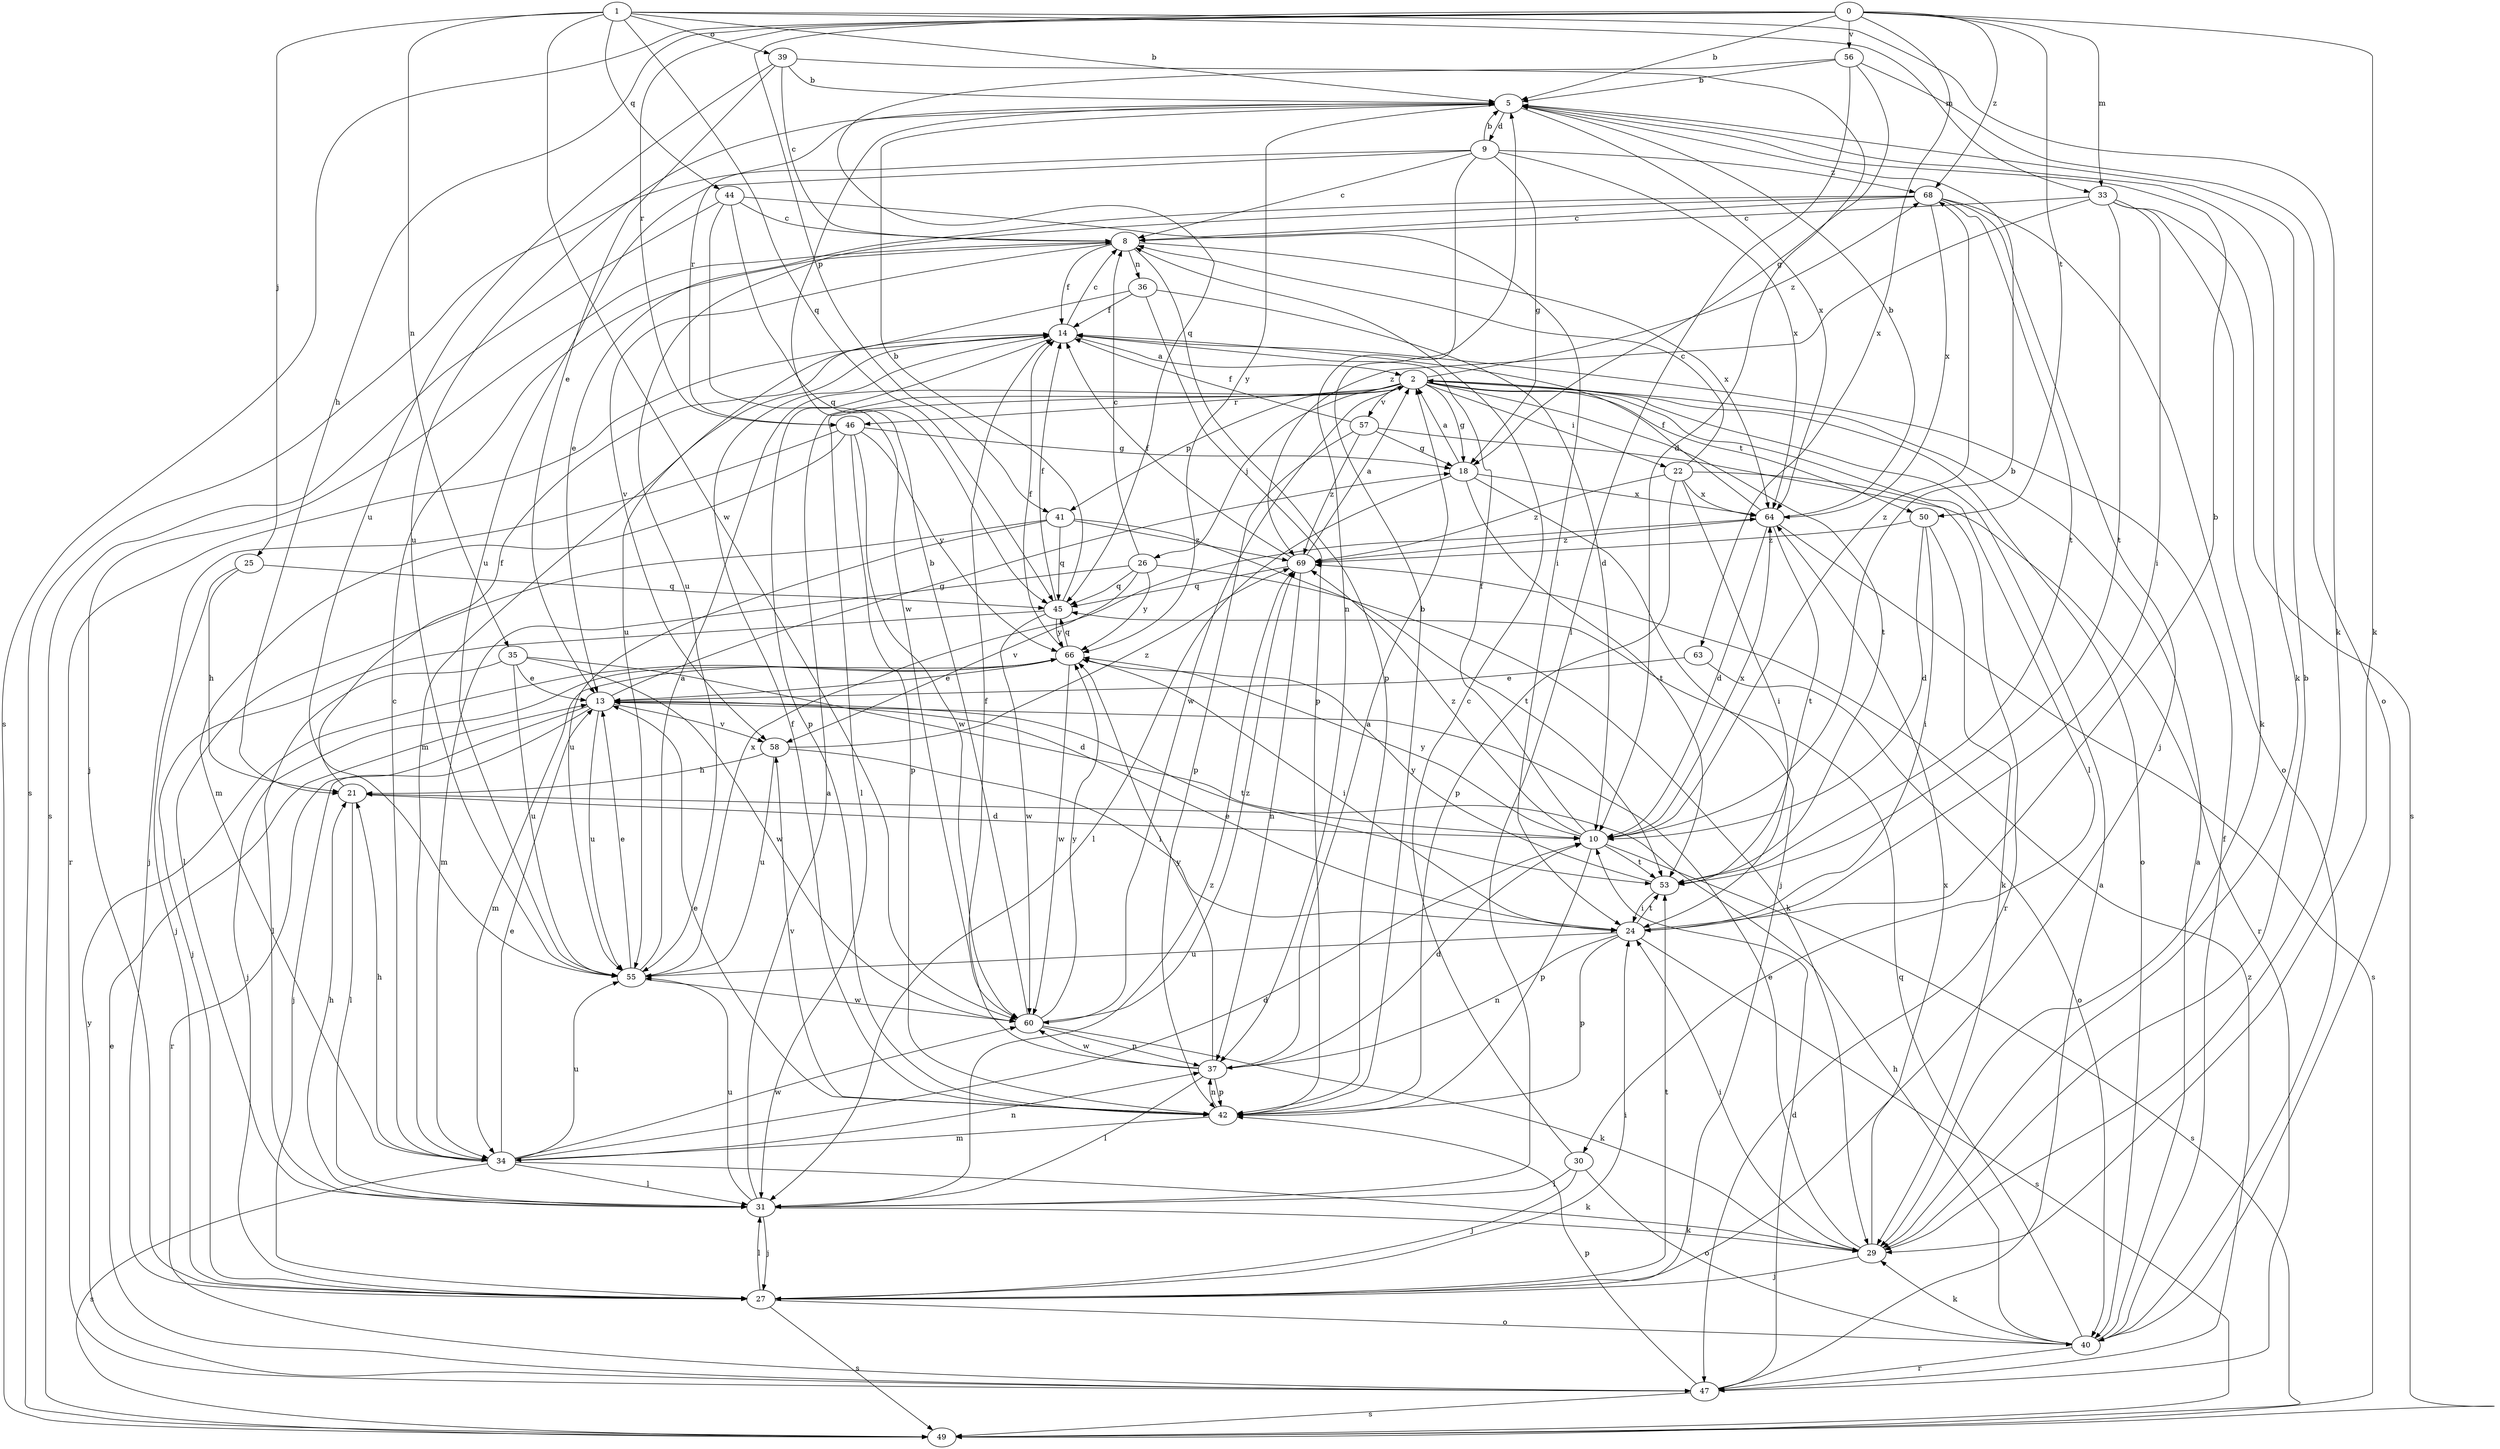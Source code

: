 strict digraph  {
0;
1;
2;
5;
8;
9;
10;
13;
14;
18;
21;
22;
24;
25;
26;
27;
29;
30;
31;
33;
34;
35;
36;
37;
39;
40;
41;
42;
44;
45;
46;
47;
49;
50;
53;
55;
56;
57;
58;
60;
63;
64;
66;
68;
69;
0 -> 5  [label=b];
0 -> 21  [label=h];
0 -> 29  [label=k];
0 -> 33  [label=m];
0 -> 41  [label=p];
0 -> 46  [label=r];
0 -> 49  [label=s];
0 -> 50  [label=t];
0 -> 56  [label=v];
0 -> 63  [label=x];
0 -> 68  [label=z];
1 -> 5  [label=b];
1 -> 25  [label=j];
1 -> 29  [label=k];
1 -> 33  [label=m];
1 -> 35  [label=n];
1 -> 39  [label=o];
1 -> 44  [label=q];
1 -> 45  [label=q];
1 -> 60  [label=w];
2 -> 18  [label=g];
2 -> 22  [label=i];
2 -> 26  [label=j];
2 -> 30  [label=l];
2 -> 31  [label=l];
2 -> 40  [label=o];
2 -> 41  [label=p];
2 -> 46  [label=r];
2 -> 50  [label=t];
2 -> 53  [label=t];
2 -> 57  [label=v];
2 -> 60  [label=w];
2 -> 68  [label=z];
5 -> 9  [label=d];
5 -> 29  [label=k];
5 -> 46  [label=r];
5 -> 55  [label=u];
5 -> 64  [label=x];
5 -> 66  [label=y];
8 -> 14  [label=f];
8 -> 27  [label=j];
8 -> 36  [label=n];
8 -> 42  [label=p];
8 -> 58  [label=v];
8 -> 64  [label=x];
9 -> 5  [label=b];
9 -> 8  [label=c];
9 -> 18  [label=g];
9 -> 37  [label=n];
9 -> 49  [label=s];
9 -> 55  [label=u];
9 -> 64  [label=x];
9 -> 68  [label=z];
10 -> 5  [label=b];
10 -> 14  [label=f];
10 -> 42  [label=p];
10 -> 49  [label=s];
10 -> 53  [label=t];
10 -> 64  [label=x];
10 -> 66  [label=y];
10 -> 68  [label=z];
10 -> 69  [label=z];
13 -> 18  [label=g];
13 -> 27  [label=j];
13 -> 47  [label=r];
13 -> 53  [label=t];
13 -> 55  [label=u];
13 -> 58  [label=v];
14 -> 2  [label=a];
14 -> 8  [label=c];
14 -> 34  [label=m];
14 -> 42  [label=p];
14 -> 47  [label=r];
18 -> 2  [label=a];
18 -> 27  [label=j];
18 -> 31  [label=l];
18 -> 53  [label=t];
18 -> 64  [label=x];
21 -> 10  [label=d];
21 -> 14  [label=f];
21 -> 31  [label=l];
22 -> 8  [label=c];
22 -> 24  [label=i];
22 -> 42  [label=p];
22 -> 47  [label=r];
22 -> 64  [label=x];
22 -> 69  [label=z];
24 -> 5  [label=b];
24 -> 13  [label=e];
24 -> 37  [label=n];
24 -> 42  [label=p];
24 -> 49  [label=s];
24 -> 53  [label=t];
24 -> 55  [label=u];
25 -> 21  [label=h];
25 -> 27  [label=j];
25 -> 45  [label=q];
26 -> 8  [label=c];
26 -> 29  [label=k];
26 -> 34  [label=m];
26 -> 45  [label=q];
26 -> 58  [label=v];
26 -> 66  [label=y];
27 -> 24  [label=i];
27 -> 31  [label=l];
27 -> 40  [label=o];
27 -> 49  [label=s];
27 -> 53  [label=t];
29 -> 5  [label=b];
29 -> 13  [label=e];
29 -> 24  [label=i];
29 -> 27  [label=j];
29 -> 64  [label=x];
30 -> 8  [label=c];
30 -> 27  [label=j];
30 -> 31  [label=l];
30 -> 40  [label=o];
31 -> 2  [label=a];
31 -> 21  [label=h];
31 -> 27  [label=j];
31 -> 29  [label=k];
31 -> 55  [label=u];
31 -> 69  [label=z];
33 -> 8  [label=c];
33 -> 24  [label=i];
33 -> 29  [label=k];
33 -> 49  [label=s];
33 -> 53  [label=t];
33 -> 69  [label=z];
34 -> 8  [label=c];
34 -> 10  [label=d];
34 -> 13  [label=e];
34 -> 21  [label=h];
34 -> 29  [label=k];
34 -> 31  [label=l];
34 -> 37  [label=n];
34 -> 49  [label=s];
34 -> 55  [label=u];
34 -> 60  [label=w];
35 -> 10  [label=d];
35 -> 13  [label=e];
35 -> 31  [label=l];
35 -> 55  [label=u];
35 -> 60  [label=w];
36 -> 10  [label=d];
36 -> 14  [label=f];
36 -> 42  [label=p];
36 -> 55  [label=u];
37 -> 2  [label=a];
37 -> 10  [label=d];
37 -> 14  [label=f];
37 -> 31  [label=l];
37 -> 42  [label=p];
37 -> 60  [label=w];
37 -> 66  [label=y];
39 -> 5  [label=b];
39 -> 8  [label=c];
39 -> 10  [label=d];
39 -> 13  [label=e];
39 -> 55  [label=u];
40 -> 2  [label=a];
40 -> 14  [label=f];
40 -> 21  [label=h];
40 -> 29  [label=k];
40 -> 45  [label=q];
40 -> 47  [label=r];
41 -> 31  [label=l];
41 -> 45  [label=q];
41 -> 53  [label=t];
41 -> 55  [label=u];
41 -> 69  [label=z];
42 -> 5  [label=b];
42 -> 13  [label=e];
42 -> 14  [label=f];
42 -> 34  [label=m];
42 -> 37  [label=n];
42 -> 58  [label=v];
44 -> 8  [label=c];
44 -> 24  [label=i];
44 -> 45  [label=q];
44 -> 49  [label=s];
44 -> 60  [label=w];
45 -> 5  [label=b];
45 -> 14  [label=f];
45 -> 27  [label=j];
45 -> 60  [label=w];
45 -> 66  [label=y];
46 -> 18  [label=g];
46 -> 27  [label=j];
46 -> 34  [label=m];
46 -> 42  [label=p];
46 -> 60  [label=w];
46 -> 66  [label=y];
47 -> 2  [label=a];
47 -> 10  [label=d];
47 -> 13  [label=e];
47 -> 42  [label=p];
47 -> 49  [label=s];
47 -> 66  [label=y];
47 -> 69  [label=z];
50 -> 10  [label=d];
50 -> 24  [label=i];
50 -> 29  [label=k];
50 -> 69  [label=z];
53 -> 24  [label=i];
53 -> 66  [label=y];
55 -> 2  [label=a];
55 -> 13  [label=e];
55 -> 60  [label=w];
55 -> 64  [label=x];
56 -> 5  [label=b];
56 -> 18  [label=g];
56 -> 31  [label=l];
56 -> 40  [label=o];
56 -> 45  [label=q];
57 -> 14  [label=f];
57 -> 18  [label=g];
57 -> 42  [label=p];
57 -> 47  [label=r];
57 -> 69  [label=z];
58 -> 21  [label=h];
58 -> 24  [label=i];
58 -> 55  [label=u];
58 -> 69  [label=z];
60 -> 5  [label=b];
60 -> 29  [label=k];
60 -> 37  [label=n];
60 -> 66  [label=y];
60 -> 69  [label=z];
63 -> 13  [label=e];
63 -> 40  [label=o];
64 -> 5  [label=b];
64 -> 10  [label=d];
64 -> 14  [label=f];
64 -> 49  [label=s];
64 -> 53  [label=t];
64 -> 69  [label=z];
66 -> 13  [label=e];
66 -> 14  [label=f];
66 -> 24  [label=i];
66 -> 27  [label=j];
66 -> 34  [label=m];
66 -> 45  [label=q];
66 -> 60  [label=w];
68 -> 8  [label=c];
68 -> 13  [label=e];
68 -> 27  [label=j];
68 -> 40  [label=o];
68 -> 53  [label=t];
68 -> 55  [label=u];
68 -> 64  [label=x];
69 -> 2  [label=a];
69 -> 14  [label=f];
69 -> 37  [label=n];
69 -> 45  [label=q];
}
